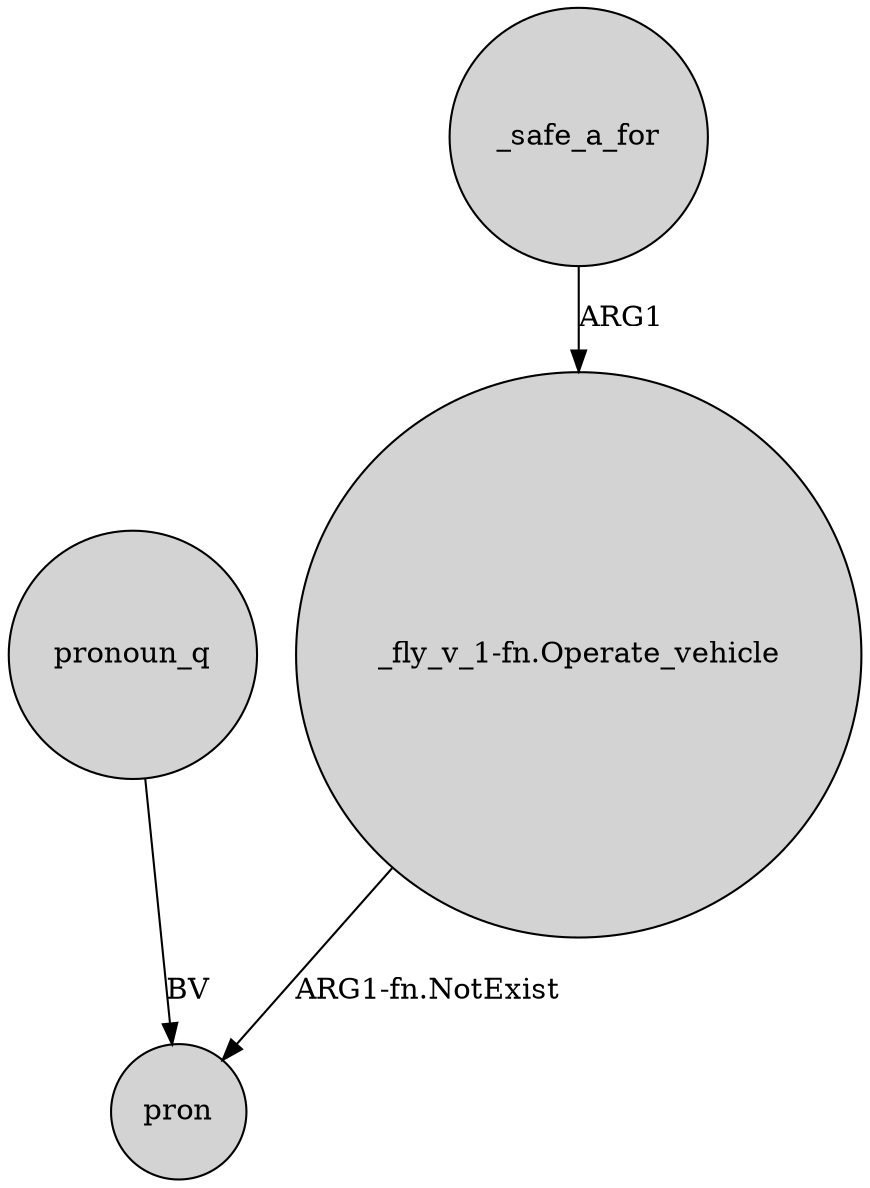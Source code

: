 digraph {
	node [shape=circle style=filled]
	"_fly_v_1-fn.Operate_vehicle" -> pron [label="ARG1-fn.NotExist"]
	_safe_a_for -> "_fly_v_1-fn.Operate_vehicle" [label=ARG1]
	pronoun_q -> pron [label=BV]
}
